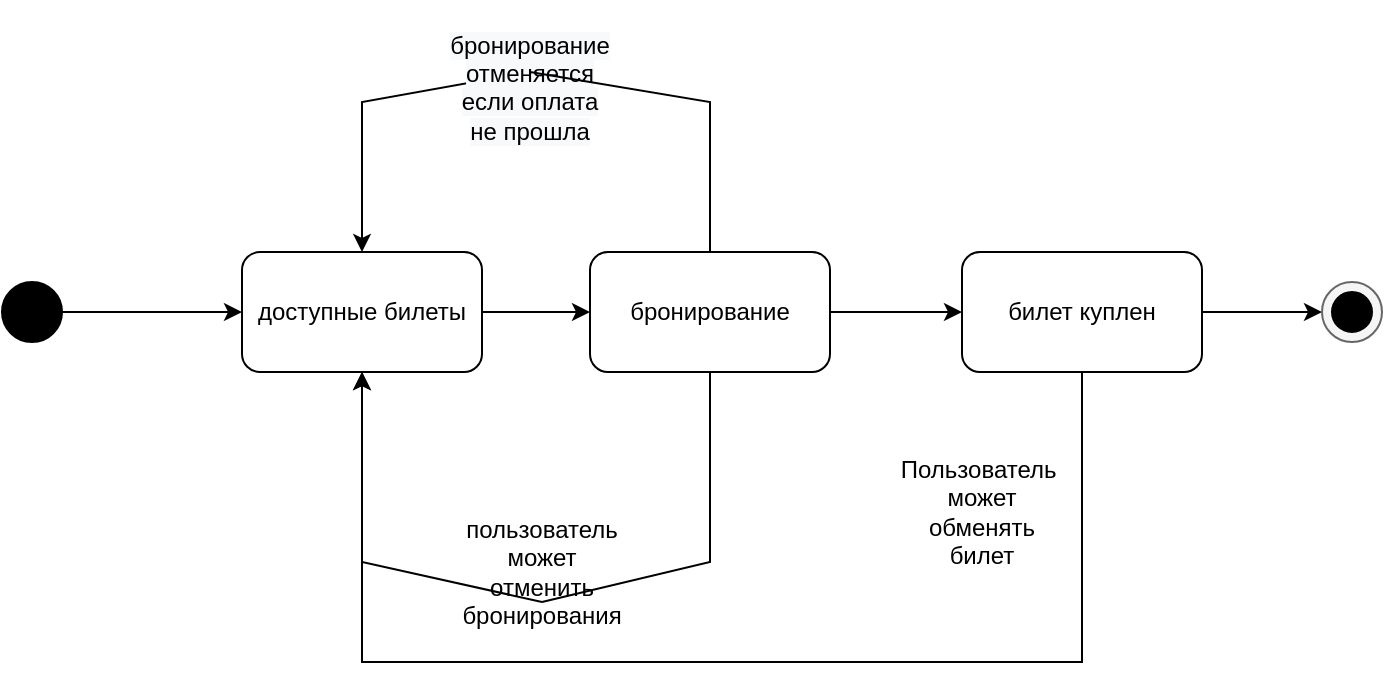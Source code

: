 <mxfile version="20.6.0" type="device" pages="3"><diagram id="gY9uhINllnSCM-jbj14D" name="Страница 1"><mxGraphModel dx="1038" dy="513" grid="1" gridSize="10" guides="1" tooltips="1" connect="1" arrows="1" fold="1" page="1" pageScale="1" pageWidth="827" pageHeight="1169" math="0" shadow="0"><root><mxCell id="0"/><mxCell id="1" parent="0"/><mxCell id="DGkrYUl-Qhi9gLHwuagD-1" value="" style="ellipse;whiteSpace=wrap;html=1;aspect=fixed;fillColor=#000000;" parent="1" vertex="1"><mxGeometry x="120" y="250" width="30" height="30" as="geometry"/></mxCell><mxCell id="DGkrYUl-Qhi9gLHwuagD-2" value="" style="endArrow=classic;html=1;rounded=0;exitX=1;exitY=0.5;exitDx=0;exitDy=0;entryX=0;entryY=0.5;entryDx=0;entryDy=0;" parent="1" source="DGkrYUl-Qhi9gLHwuagD-1" target="DGkrYUl-Qhi9gLHwuagD-4" edge="1"><mxGeometry width="50" height="50" relative="1" as="geometry"><mxPoint x="150" y="310" as="sourcePoint"/><mxPoint x="220" y="265" as="targetPoint"/></mxGeometry></mxCell><mxCell id="DGkrYUl-Qhi9gLHwuagD-3" value="бронирование" style="rounded=1;whiteSpace=wrap;html=1;fillColor=#FFFFFF;" parent="1" vertex="1"><mxGeometry x="414" y="235" width="120" height="60" as="geometry"/></mxCell><mxCell id="DGkrYUl-Qhi9gLHwuagD-4" value="доступные билеты" style="rounded=1;whiteSpace=wrap;html=1;fillColor=#FFFFFF;" parent="1" vertex="1"><mxGeometry x="240" y="235" width="120" height="60" as="geometry"/></mxCell><mxCell id="DGkrYUl-Qhi9gLHwuagD-7" value="" style="endArrow=classic;html=1;rounded=0;entryX=0;entryY=0.5;entryDx=0;entryDy=0;exitX=1;exitY=0.5;exitDx=0;exitDy=0;" parent="1" source="DGkrYUl-Qhi9gLHwuagD-4" target="DGkrYUl-Qhi9gLHwuagD-3" edge="1"><mxGeometry width="50" height="50" relative="1" as="geometry"><mxPoint x="280" y="200" as="sourcePoint"/><mxPoint x="330" y="150" as="targetPoint"/></mxGeometry></mxCell><mxCell id="1fCPIsEKhxGnxEldMs6Q-2" value="" style="edgeStyle=orthogonalEdgeStyle;rounded=0;orthogonalLoop=1;jettySize=auto;html=1;" edge="1" parent="1" source="DGkrYUl-Qhi9gLHwuagD-10" target="1fCPIsEKhxGnxEldMs6Q-1"><mxGeometry relative="1" as="geometry"/></mxCell><mxCell id="DGkrYUl-Qhi9gLHwuagD-10" value="билет куплен" style="rounded=1;whiteSpace=wrap;html=1;fillColor=#FFFFFF;" parent="1" vertex="1"><mxGeometry x="600" y="235" width="120" height="60" as="geometry"/></mxCell><mxCell id="DGkrYUl-Qhi9gLHwuagD-14" value="" style="endArrow=classic;html=1;rounded=0;entryX=0;entryY=0.5;entryDx=0;entryDy=0;exitX=1;exitY=0.5;exitDx=0;exitDy=0;" parent="1" source="DGkrYUl-Qhi9gLHwuagD-3" target="DGkrYUl-Qhi9gLHwuagD-10" edge="1"><mxGeometry width="50" height="50" relative="1" as="geometry"><mxPoint x="550" y="230" as="sourcePoint"/><mxPoint x="600" y="180" as="targetPoint"/></mxGeometry></mxCell><mxCell id="DGkrYUl-Qhi9gLHwuagD-16" value="" style="endArrow=classic;html=1;rounded=0;entryX=0.5;entryY=0;entryDx=0;entryDy=0;exitX=0.5;exitY=0;exitDx=0;exitDy=0;startArrow=none;" parent="1" source="DGkrYUl-Qhi9gLHwuagD-26" target="DGkrYUl-Qhi9gLHwuagD-4" edge="1"><mxGeometry width="50" height="50" relative="1" as="geometry"><mxPoint x="440" y="220" as="sourcePoint"/><mxPoint x="474" y="160" as="targetPoint"/><Array as="points"><mxPoint x="300" y="160"/></Array></mxGeometry></mxCell><mxCell id="DGkrYUl-Qhi9gLHwuagD-17" value="" style="endArrow=classic;html=1;rounded=0;exitX=0.5;exitY=1;exitDx=0;exitDy=0;entryX=0.5;entryY=1;entryDx=0;entryDy=0;" parent="1" source="DGkrYUl-Qhi9gLHwuagD-10" target="DGkrYUl-Qhi9gLHwuagD-4" edge="1"><mxGeometry width="50" height="50" relative="1" as="geometry"><mxPoint x="680" y="410" as="sourcePoint"/><mxPoint x="730" y="360" as="targetPoint"/><Array as="points"><mxPoint x="660" y="440"/><mxPoint x="300" y="440"/></Array></mxGeometry></mxCell><mxCell id="DGkrYUl-Qhi9gLHwuagD-19" value="" style="endArrow=classic;html=1;rounded=0;exitX=0.5;exitY=1;exitDx=0;exitDy=0;entryX=0.5;entryY=1;entryDx=0;entryDy=0;startArrow=none;" parent="1" source="DGkrYUl-Qhi9gLHwuagD-24" target="DGkrYUl-Qhi9gLHwuagD-4" edge="1"><mxGeometry width="50" height="50" relative="1" as="geometry"><mxPoint x="460" y="410" as="sourcePoint"/><mxPoint x="510" y="360" as="targetPoint"/><Array as="points"><mxPoint x="300" y="390"/></Array></mxGeometry></mxCell><mxCell id="DGkrYUl-Qhi9gLHwuagD-24" value="пользователь может отменить бронирования" style="text;html=1;strokeColor=none;fillColor=none;align=center;verticalAlign=middle;whiteSpace=wrap;rounded=0;" parent="1" vertex="1"><mxGeometry x="360" y="380" width="60" height="30" as="geometry"/></mxCell><mxCell id="DGkrYUl-Qhi9gLHwuagD-25" value="" style="endArrow=none;html=1;rounded=0;exitX=0.5;exitY=1;exitDx=0;exitDy=0;entryX=0.5;entryY=1;entryDx=0;entryDy=0;" parent="1" source="DGkrYUl-Qhi9gLHwuagD-3" target="DGkrYUl-Qhi9gLHwuagD-24" edge="1"><mxGeometry width="50" height="50" relative="1" as="geometry"><mxPoint x="474" y="295" as="sourcePoint"/><mxPoint x="300" y="295" as="targetPoint"/><Array as="points"><mxPoint x="474" y="390"/></Array></mxGeometry></mxCell><mxCell id="DGkrYUl-Qhi9gLHwuagD-26" value="&#10;&lt;span style=&quot;color: rgb(0, 0, 0); font-family: Helvetica; font-size: 12px; font-style: normal; font-variant-ligatures: normal; font-variant-caps: normal; font-weight: 400; letter-spacing: normal; orphans: 2; text-align: center; text-indent: 0px; text-transform: none; widows: 2; word-spacing: 0px; -webkit-text-stroke-width: 0px; background-color: rgb(248, 249, 250); text-decoration-thickness: initial; text-decoration-style: initial; text-decoration-color: initial; float: none; display: inline !important;&quot;&gt;бронирование отменяется если оплата не прошла&lt;/span&gt;&#10;&#10;" style="text;html=1;strokeColor=none;fillColor=none;align=center;verticalAlign=middle;whiteSpace=wrap;rounded=0;" parent="1" vertex="1"><mxGeometry x="354" y="145" width="60" height="30" as="geometry"/></mxCell><mxCell id="DGkrYUl-Qhi9gLHwuagD-27" value="" style="endArrow=none;html=1;rounded=0;entryX=0.5;entryY=0;entryDx=0;entryDy=0;exitX=0.5;exitY=0;exitDx=0;exitDy=0;" parent="1" source="DGkrYUl-Qhi9gLHwuagD-3" target="DGkrYUl-Qhi9gLHwuagD-26" edge="1"><mxGeometry width="50" height="50" relative="1" as="geometry"><mxPoint x="474" y="235" as="sourcePoint"/><mxPoint x="300" y="235" as="targetPoint"/><Array as="points"><mxPoint x="474" y="160"/></Array></mxGeometry></mxCell><mxCell id="1fCPIsEKhxGnxEldMs6Q-1" value="" style="ellipse;whiteSpace=wrap;html=1;aspect=fixed;fillColor=#f5f5f5;fontColor=#333333;strokeColor=#666666;" vertex="1" parent="1"><mxGeometry x="780" y="250" width="30" height="30" as="geometry"/></mxCell><mxCell id="1fCPIsEKhxGnxEldMs6Q-3" value="Пользователь&amp;nbsp;&lt;br&gt;может обменять билет" style="text;html=1;strokeColor=none;fillColor=none;align=center;verticalAlign=middle;whiteSpace=wrap;rounded=0;" vertex="1" parent="1"><mxGeometry x="580" y="330" width="60" height="70" as="geometry"/></mxCell><mxCell id="1fCPIsEKhxGnxEldMs6Q-4" value="" style="ellipse;whiteSpace=wrap;html=1;aspect=fixed;fillColor=#000000;" vertex="1" parent="1"><mxGeometry x="785" y="255" width="20" height="20" as="geometry"/></mxCell></root></mxGraphModel></diagram><diagram name="Page-2" id="Wn2c_5oLfGuAkFua82Ll"><mxGraphModel dx="868" dy="563" grid="1" gridSize="10" guides="1" tooltips="1" connect="1" arrows="1" fold="1" page="1" pageScale="1" pageWidth="827" pageHeight="1169" math="0" shadow="0"><root><mxCell id="0"/><mxCell id="1" parent="0"/><mxCell id="DsnhaGc3-d1avWNK-clQ-1" value="экзаменатор" style="shape=umlActor;verticalLabelPosition=bottom;verticalAlign=top;html=1;outlineConnect=0;" parent="1" vertex="1"><mxGeometry x="160" y="180" width="30" height="60" as="geometry"/></mxCell><mxCell id="DsnhaGc3-d1avWNK-clQ-5" value="" style="endArrow=classic;html=1;rounded=0;exitX=1;exitY=0.333;exitDx=0;exitDy=0;exitPerimeter=0;" parent="1" source="DsnhaGc3-d1avWNK-clQ-1" target="DsnhaGc3-d1avWNK-clQ-4" edge="1"><mxGeometry width="50" height="50" relative="1" as="geometry"><mxPoint x="290" y="240" as="sourcePoint"/><mxPoint x="440" y="230" as="targetPoint"/><Array as="points"/></mxGeometry></mxCell><mxCell id="DsnhaGc3-d1avWNK-clQ-6" value="" style="swimlane;startSize=0;" parent="1" vertex="1"><mxGeometry x="220" y="10" width="520" height="500" as="geometry"/></mxCell><mxCell id="DsnhaGc3-d1avWNK-clQ-7" value="вопросы для экзвмена" style="ellipse;whiteSpace=wrap;html=1;" parent="DsnhaGc3-d1avWNK-clQ-6" vertex="1"><mxGeometry x="200" width="120" height="80" as="geometry"/></mxCell><mxCell id="DsnhaGc3-d1avWNK-clQ-9" value="разрешение на старт работы" style="ellipse;whiteSpace=wrap;html=1;" parent="DsnhaGc3-d1avWNK-clQ-6" vertex="1"><mxGeometry x="140" y="160" width="120" height="80" as="geometry"/></mxCell><mxCell id="DsnhaGc3-d1avWNK-clQ-4" value="Подготовить банк вопросов&amp;nbsp;" style="ellipse;whiteSpace=wrap;html=1;" parent="DsnhaGc3-d1avWNK-clQ-6" vertex="1"><mxGeometry x="20" y="40" width="120" height="80" as="geometry"/></mxCell><mxCell id="DsnhaGc3-d1avWNK-clQ-8" value="" style="endArrow=none;dashed=1;html=1;rounded=0;" parent="DsnhaGc3-d1avWNK-clQ-6" source="DsnhaGc3-d1avWNK-clQ-4" target="DsnhaGc3-d1avWNK-clQ-7" edge="1"><mxGeometry width="50" height="50" relative="1" as="geometry"><mxPoint x="170" y="170" as="sourcePoint"/><mxPoint x="220" y="120" as="targetPoint"/></mxGeometry></mxCell><mxCell id="DsnhaGc3-d1avWNK-clQ-13" value="запустить экзамен" style="ellipse;whiteSpace=wrap;html=1;" parent="DsnhaGc3-d1avWNK-clQ-6" vertex="1"><mxGeometry x="20" y="240" width="120" height="60" as="geometry"/></mxCell><mxCell id="DsnhaGc3-d1avWNK-clQ-15" value="загрузка выполненной работы в систему&amp;nbsp;" style="ellipse;whiteSpace=wrap;html=1;" parent="DsnhaGc3-d1avWNK-clQ-6" vertex="1"><mxGeometry x="193.5" y="290" width="120" height="70" as="geometry"/></mxCell><mxCell id="DsnhaGc3-d1avWNK-clQ-18" value="результаты экзаменов" style="ellipse;whiteSpace=wrap;html=1;" parent="DsnhaGc3-d1avWNK-clQ-6" vertex="1"><mxGeometry x="380" y="320" width="120" height="80" as="geometry"/></mxCell><mxCell id="DsnhaGc3-d1avWNK-clQ-21" value="Сдача экзамена" style="ellipse;whiteSpace=wrap;html=1;" parent="DsnhaGc3-d1avWNK-clQ-6" vertex="1"><mxGeometry x="360" y="100" width="120" height="80" as="geometry"/></mxCell><mxCell id="DsnhaGc3-d1avWNK-clQ-22" value="" style="endArrow=none;dashed=1;html=1;rounded=0;entryX=0.5;entryY=1;entryDx=0;entryDy=0;exitX=0.5;exitY=0;exitDx=0;exitDy=0;" parent="DsnhaGc3-d1avWNK-clQ-6" source="DsnhaGc3-d1avWNK-clQ-9" target="DsnhaGc3-d1avWNK-clQ-21" edge="1"><mxGeometry width="50" height="50" relative="1" as="geometry"><mxPoint x="170" y="280" as="sourcePoint"/><mxPoint x="220" y="230" as="targetPoint"/></mxGeometry></mxCell><mxCell id="DsnhaGc3-d1avWNK-clQ-24" value="отмена экзамена" style="ellipse;whiteSpace=wrap;html=1;" parent="DsnhaGc3-d1avWNK-clQ-6" vertex="1"><mxGeometry x="20" y="330" width="120" height="60" as="geometry"/></mxCell><mxCell id="DsnhaGc3-d1avWNK-clQ-25" value="" style="endArrow=none;dashed=1;html=1;rounded=0;exitX=0.5;exitY=0;exitDx=0;exitDy=0;entryX=0.5;entryY=1;entryDx=0;entryDy=0;" parent="DsnhaGc3-d1avWNK-clQ-6" source="DsnhaGc3-d1avWNK-clQ-15" target="DsnhaGc3-d1avWNK-clQ-21" edge="1"><mxGeometry width="50" height="50" relative="1" as="geometry"><mxPoint x="170" y="260" as="sourcePoint"/><mxPoint x="420" y="180" as="targetPoint"/></mxGeometry></mxCell><mxCell id="DsnhaGc3-d1avWNK-clQ-10" value="" style="endArrow=classic;html=1;rounded=0;exitX=1;exitY=0.333;exitDx=0;exitDy=0;exitPerimeter=0;" parent="1" source="DsnhaGc3-d1avWNK-clQ-1" target="DsnhaGc3-d1avWNK-clQ-9" edge="1"><mxGeometry width="50" height="50" relative="1" as="geometry"><mxPoint x="390" y="180" as="sourcePoint"/><mxPoint x="440" y="130" as="targetPoint"/></mxGeometry></mxCell><mxCell id="DsnhaGc3-d1avWNK-clQ-11" value="студенты" style="shape=umlActor;verticalLabelPosition=bottom;verticalAlign=top;html=1;outlineConnect=0;" parent="1" vertex="1"><mxGeometry x="770" y="190" width="30" height="60" as="geometry"/></mxCell><mxCell id="DsnhaGc3-d1avWNK-clQ-12" value="" style="endArrow=classic;html=1;rounded=0;entryX=1;entryY=0.5;entryDx=0;entryDy=0;exitX=0;exitY=0.333;exitDx=0;exitDy=0;exitPerimeter=0;" parent="1" source="DsnhaGc3-d1avWNK-clQ-11" target="DsnhaGc3-d1avWNK-clQ-21" edge="1"><mxGeometry width="50" height="50" relative="1" as="geometry"><mxPoint x="390" y="180" as="sourcePoint"/><mxPoint x="440" y="130" as="targetPoint"/></mxGeometry></mxCell><mxCell id="DsnhaGc3-d1avWNK-clQ-20" value="" style="endArrow=classic;html=1;rounded=0;entryX=1;entryY=0.5;entryDx=0;entryDy=0;exitX=0;exitY=0.333;exitDx=0;exitDy=0;exitPerimeter=0;" parent="1" source="DsnhaGc3-d1avWNK-clQ-11" target="DsnhaGc3-d1avWNK-clQ-18" edge="1"><mxGeometry width="50" height="50" relative="1" as="geometry"><mxPoint x="770" y="380" as="sourcePoint"/><mxPoint x="440" y="240" as="targetPoint"/></mxGeometry></mxCell><mxCell id="DsnhaGc3-d1avWNK-clQ-26" value="" style="endArrow=classic;html=1;rounded=0;entryX=0;entryY=0.5;entryDx=0;entryDy=0;" parent="1" target="DsnhaGc3-d1avWNK-clQ-13" edge="1"><mxGeometry width="50" height="50" relative="1" as="geometry"><mxPoint x="190" y="200" as="sourcePoint"/><mxPoint x="220" y="290" as="targetPoint"/></mxGeometry></mxCell><mxCell id="DsnhaGc3-d1avWNK-clQ-27" value="" style="endArrow=classic;html=1;rounded=0;entryX=0;entryY=0.5;entryDx=0;entryDy=0;exitX=1;exitY=0.333;exitDx=0;exitDy=0;exitPerimeter=0;" parent="1" source="DsnhaGc3-d1avWNK-clQ-1" target="DsnhaGc3-d1avWNK-clQ-24" edge="1"><mxGeometry width="50" height="50" relative="1" as="geometry"><mxPoint x="50" y="450" as="sourcePoint"/><mxPoint x="100" y="400" as="targetPoint"/></mxGeometry></mxCell></root></mxGraphModel></diagram><diagram name="Страница 2" id="r4TPR9HtbM4pfzyMoVKw"><mxGraphModel dx="1108" dy="487" grid="1" gridSize="10" guides="1" tooltips="1" connect="1" arrows="1" fold="1" page="1" pageScale="1" pageWidth="827" pageHeight="1169" math="0" shadow="0"><root><mxCell id="0"/><mxCell id="1" parent="0"/><mxCell id="gEYuZTbc5marW9dEpIti-1" value="&lt;table border=&quot;1&quot; width=&quot;100%&quot; height=&quot;100%&quot; cellpadding=&quot;4&quot; style=&quot;width:100%;height:100%;border-collapse:collapse;&quot;&gt;&lt;tr&gt;&lt;th align=&quot;center&quot;&gt;&lt;b&gt;Title&lt;/b&gt;&lt;/th&gt;&lt;/tr&gt;&lt;tr&gt;&lt;td align=&quot;center&quot;&gt;Section 1.1&#10;Section 1.2&#10;Section 1.3&lt;/td&gt;&lt;/tr&gt;&lt;tr&gt;&lt;td align=&quot;center&quot;&gt;Section 2.1&#10;Section 2.2&#10;Section 2.3&lt;/td&gt;&lt;/tr&gt;&lt;/table&gt;" style="text;html=1;strokeColor=none;fillColor=none;overflow=fill;" vertex="1" parent="1"><mxGeometry x="330" y="180" width="160" height="140" as="geometry"/></mxCell></root></mxGraphModel></diagram></mxfile>